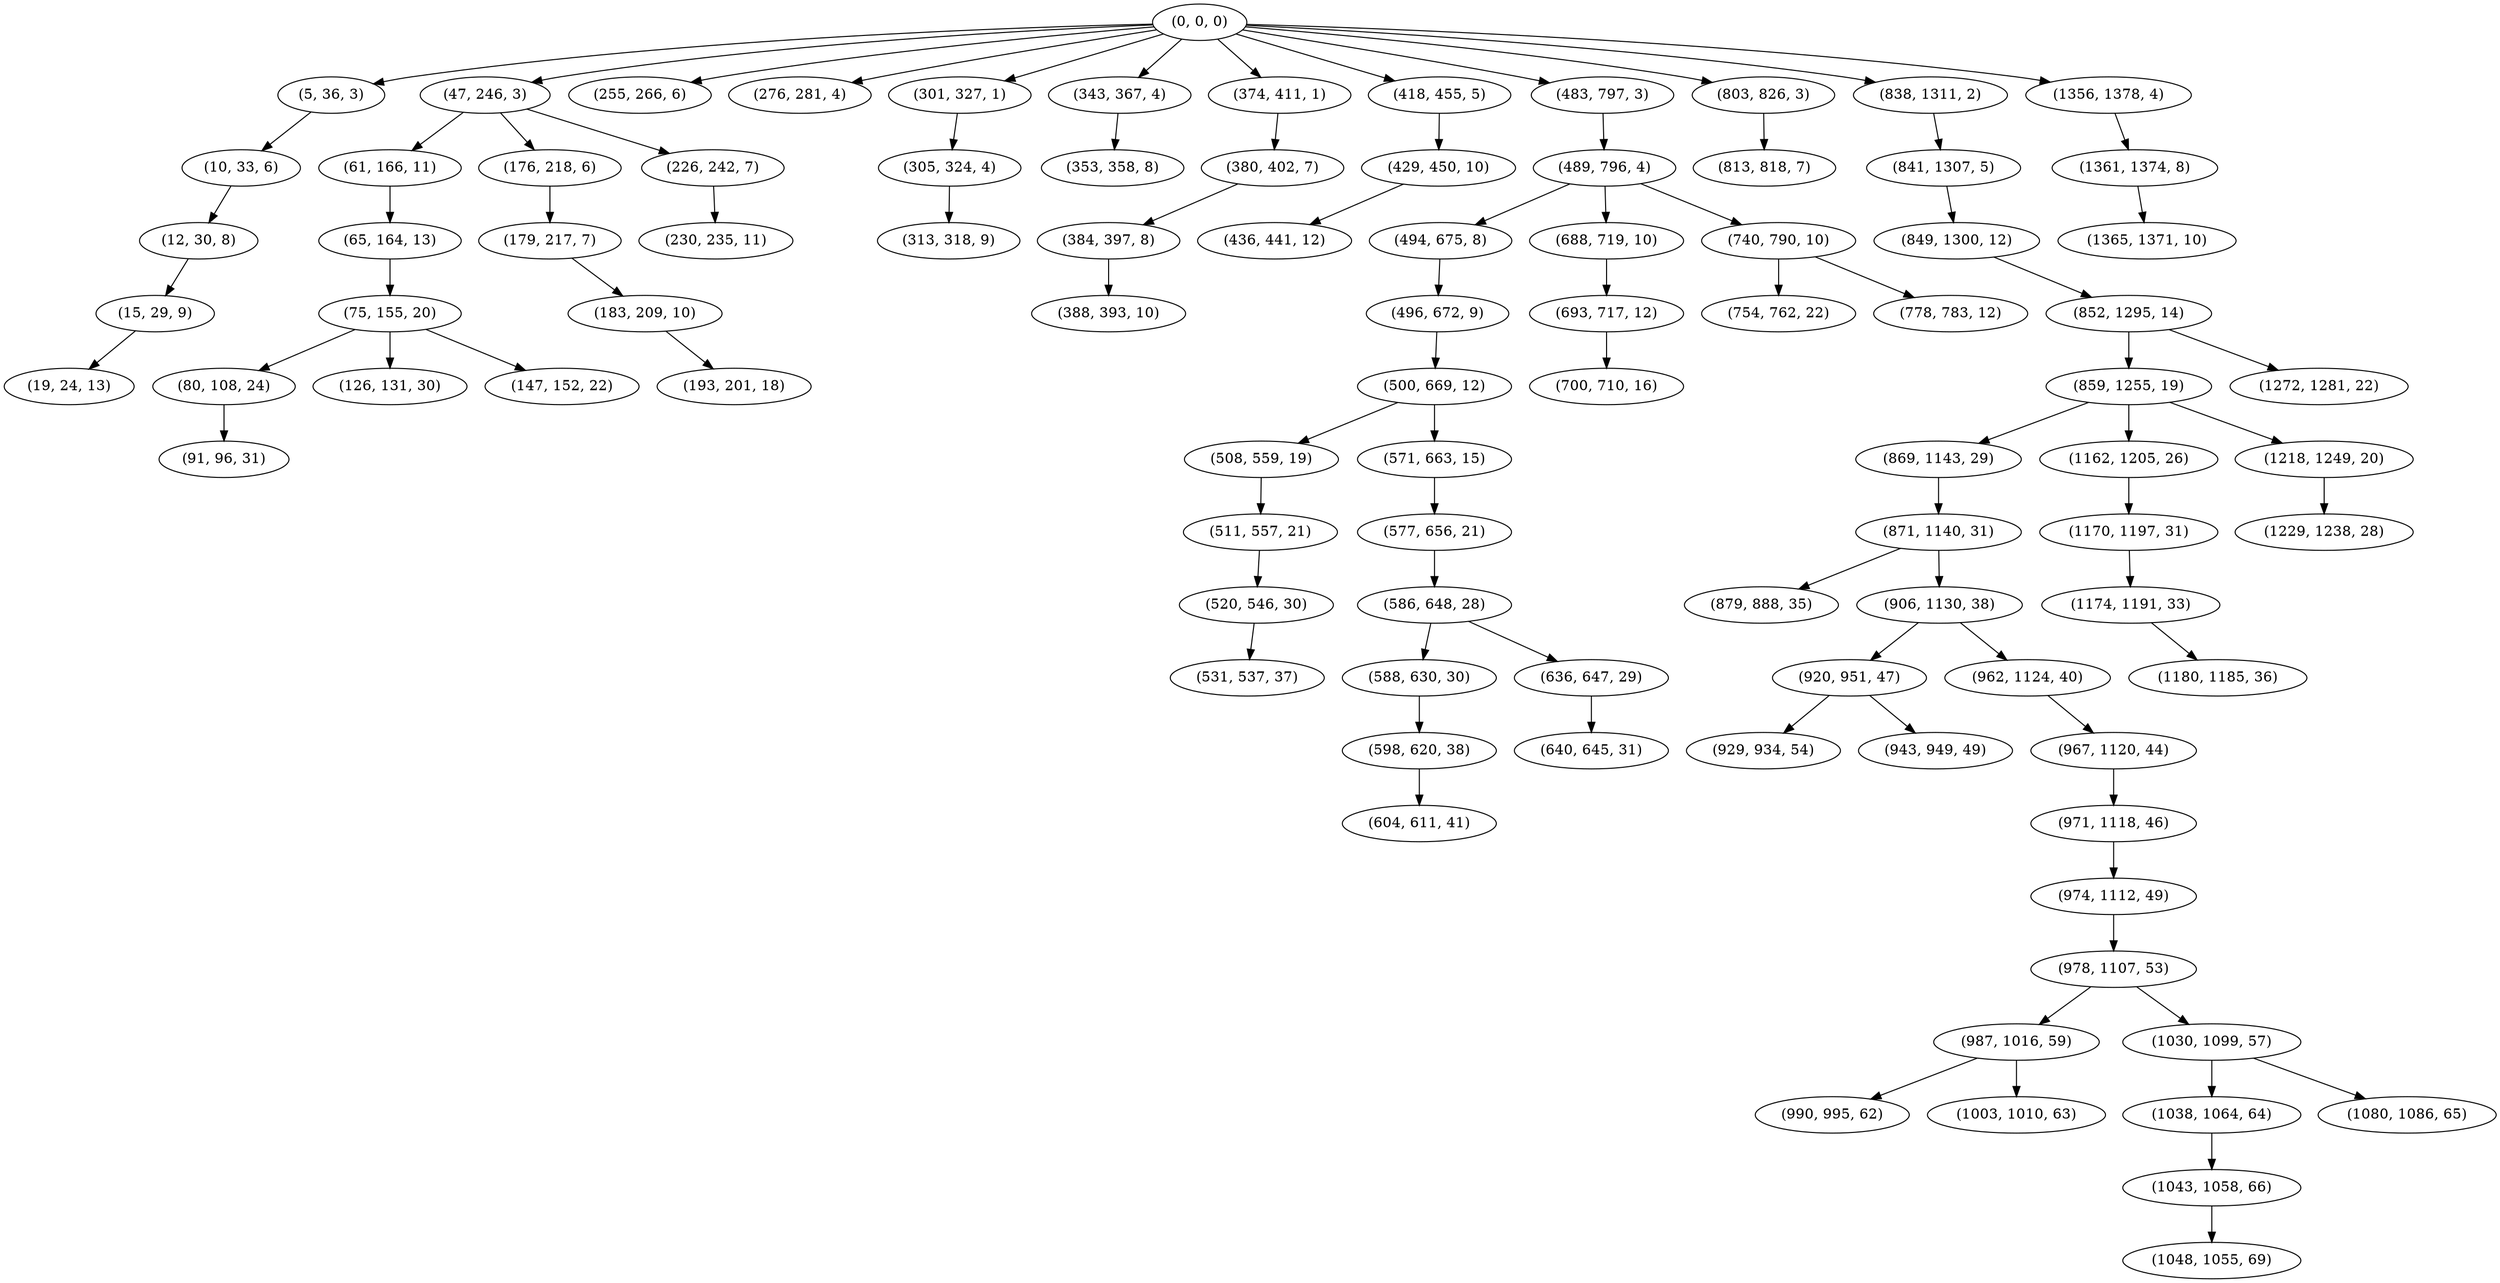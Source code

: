 digraph tree {
    "(0, 0, 0)";
    "(5, 36, 3)";
    "(10, 33, 6)";
    "(12, 30, 8)";
    "(15, 29, 9)";
    "(19, 24, 13)";
    "(47, 246, 3)";
    "(61, 166, 11)";
    "(65, 164, 13)";
    "(75, 155, 20)";
    "(80, 108, 24)";
    "(91, 96, 31)";
    "(126, 131, 30)";
    "(147, 152, 22)";
    "(176, 218, 6)";
    "(179, 217, 7)";
    "(183, 209, 10)";
    "(193, 201, 18)";
    "(226, 242, 7)";
    "(230, 235, 11)";
    "(255, 266, 6)";
    "(276, 281, 4)";
    "(301, 327, 1)";
    "(305, 324, 4)";
    "(313, 318, 9)";
    "(343, 367, 4)";
    "(353, 358, 8)";
    "(374, 411, 1)";
    "(380, 402, 7)";
    "(384, 397, 8)";
    "(388, 393, 10)";
    "(418, 455, 5)";
    "(429, 450, 10)";
    "(436, 441, 12)";
    "(483, 797, 3)";
    "(489, 796, 4)";
    "(494, 675, 8)";
    "(496, 672, 9)";
    "(500, 669, 12)";
    "(508, 559, 19)";
    "(511, 557, 21)";
    "(520, 546, 30)";
    "(531, 537, 37)";
    "(571, 663, 15)";
    "(577, 656, 21)";
    "(586, 648, 28)";
    "(588, 630, 30)";
    "(598, 620, 38)";
    "(604, 611, 41)";
    "(636, 647, 29)";
    "(640, 645, 31)";
    "(688, 719, 10)";
    "(693, 717, 12)";
    "(700, 710, 16)";
    "(740, 790, 10)";
    "(754, 762, 22)";
    "(778, 783, 12)";
    "(803, 826, 3)";
    "(813, 818, 7)";
    "(838, 1311, 2)";
    "(841, 1307, 5)";
    "(849, 1300, 12)";
    "(852, 1295, 14)";
    "(859, 1255, 19)";
    "(869, 1143, 29)";
    "(871, 1140, 31)";
    "(879, 888, 35)";
    "(906, 1130, 38)";
    "(920, 951, 47)";
    "(929, 934, 54)";
    "(943, 949, 49)";
    "(962, 1124, 40)";
    "(967, 1120, 44)";
    "(971, 1118, 46)";
    "(974, 1112, 49)";
    "(978, 1107, 53)";
    "(987, 1016, 59)";
    "(990, 995, 62)";
    "(1003, 1010, 63)";
    "(1030, 1099, 57)";
    "(1038, 1064, 64)";
    "(1043, 1058, 66)";
    "(1048, 1055, 69)";
    "(1080, 1086, 65)";
    "(1162, 1205, 26)";
    "(1170, 1197, 31)";
    "(1174, 1191, 33)";
    "(1180, 1185, 36)";
    "(1218, 1249, 20)";
    "(1229, 1238, 28)";
    "(1272, 1281, 22)";
    "(1356, 1378, 4)";
    "(1361, 1374, 8)";
    "(1365, 1371, 10)";
    "(0, 0, 0)" -> "(5, 36, 3)";
    "(0, 0, 0)" -> "(47, 246, 3)";
    "(0, 0, 0)" -> "(255, 266, 6)";
    "(0, 0, 0)" -> "(276, 281, 4)";
    "(0, 0, 0)" -> "(301, 327, 1)";
    "(0, 0, 0)" -> "(343, 367, 4)";
    "(0, 0, 0)" -> "(374, 411, 1)";
    "(0, 0, 0)" -> "(418, 455, 5)";
    "(0, 0, 0)" -> "(483, 797, 3)";
    "(0, 0, 0)" -> "(803, 826, 3)";
    "(0, 0, 0)" -> "(838, 1311, 2)";
    "(0, 0, 0)" -> "(1356, 1378, 4)";
    "(5, 36, 3)" -> "(10, 33, 6)";
    "(10, 33, 6)" -> "(12, 30, 8)";
    "(12, 30, 8)" -> "(15, 29, 9)";
    "(15, 29, 9)" -> "(19, 24, 13)";
    "(47, 246, 3)" -> "(61, 166, 11)";
    "(47, 246, 3)" -> "(176, 218, 6)";
    "(47, 246, 3)" -> "(226, 242, 7)";
    "(61, 166, 11)" -> "(65, 164, 13)";
    "(65, 164, 13)" -> "(75, 155, 20)";
    "(75, 155, 20)" -> "(80, 108, 24)";
    "(75, 155, 20)" -> "(126, 131, 30)";
    "(75, 155, 20)" -> "(147, 152, 22)";
    "(80, 108, 24)" -> "(91, 96, 31)";
    "(176, 218, 6)" -> "(179, 217, 7)";
    "(179, 217, 7)" -> "(183, 209, 10)";
    "(183, 209, 10)" -> "(193, 201, 18)";
    "(226, 242, 7)" -> "(230, 235, 11)";
    "(301, 327, 1)" -> "(305, 324, 4)";
    "(305, 324, 4)" -> "(313, 318, 9)";
    "(343, 367, 4)" -> "(353, 358, 8)";
    "(374, 411, 1)" -> "(380, 402, 7)";
    "(380, 402, 7)" -> "(384, 397, 8)";
    "(384, 397, 8)" -> "(388, 393, 10)";
    "(418, 455, 5)" -> "(429, 450, 10)";
    "(429, 450, 10)" -> "(436, 441, 12)";
    "(483, 797, 3)" -> "(489, 796, 4)";
    "(489, 796, 4)" -> "(494, 675, 8)";
    "(489, 796, 4)" -> "(688, 719, 10)";
    "(489, 796, 4)" -> "(740, 790, 10)";
    "(494, 675, 8)" -> "(496, 672, 9)";
    "(496, 672, 9)" -> "(500, 669, 12)";
    "(500, 669, 12)" -> "(508, 559, 19)";
    "(500, 669, 12)" -> "(571, 663, 15)";
    "(508, 559, 19)" -> "(511, 557, 21)";
    "(511, 557, 21)" -> "(520, 546, 30)";
    "(520, 546, 30)" -> "(531, 537, 37)";
    "(571, 663, 15)" -> "(577, 656, 21)";
    "(577, 656, 21)" -> "(586, 648, 28)";
    "(586, 648, 28)" -> "(588, 630, 30)";
    "(586, 648, 28)" -> "(636, 647, 29)";
    "(588, 630, 30)" -> "(598, 620, 38)";
    "(598, 620, 38)" -> "(604, 611, 41)";
    "(636, 647, 29)" -> "(640, 645, 31)";
    "(688, 719, 10)" -> "(693, 717, 12)";
    "(693, 717, 12)" -> "(700, 710, 16)";
    "(740, 790, 10)" -> "(754, 762, 22)";
    "(740, 790, 10)" -> "(778, 783, 12)";
    "(803, 826, 3)" -> "(813, 818, 7)";
    "(838, 1311, 2)" -> "(841, 1307, 5)";
    "(841, 1307, 5)" -> "(849, 1300, 12)";
    "(849, 1300, 12)" -> "(852, 1295, 14)";
    "(852, 1295, 14)" -> "(859, 1255, 19)";
    "(852, 1295, 14)" -> "(1272, 1281, 22)";
    "(859, 1255, 19)" -> "(869, 1143, 29)";
    "(859, 1255, 19)" -> "(1162, 1205, 26)";
    "(859, 1255, 19)" -> "(1218, 1249, 20)";
    "(869, 1143, 29)" -> "(871, 1140, 31)";
    "(871, 1140, 31)" -> "(879, 888, 35)";
    "(871, 1140, 31)" -> "(906, 1130, 38)";
    "(906, 1130, 38)" -> "(920, 951, 47)";
    "(906, 1130, 38)" -> "(962, 1124, 40)";
    "(920, 951, 47)" -> "(929, 934, 54)";
    "(920, 951, 47)" -> "(943, 949, 49)";
    "(962, 1124, 40)" -> "(967, 1120, 44)";
    "(967, 1120, 44)" -> "(971, 1118, 46)";
    "(971, 1118, 46)" -> "(974, 1112, 49)";
    "(974, 1112, 49)" -> "(978, 1107, 53)";
    "(978, 1107, 53)" -> "(987, 1016, 59)";
    "(978, 1107, 53)" -> "(1030, 1099, 57)";
    "(987, 1016, 59)" -> "(990, 995, 62)";
    "(987, 1016, 59)" -> "(1003, 1010, 63)";
    "(1030, 1099, 57)" -> "(1038, 1064, 64)";
    "(1030, 1099, 57)" -> "(1080, 1086, 65)";
    "(1038, 1064, 64)" -> "(1043, 1058, 66)";
    "(1043, 1058, 66)" -> "(1048, 1055, 69)";
    "(1162, 1205, 26)" -> "(1170, 1197, 31)";
    "(1170, 1197, 31)" -> "(1174, 1191, 33)";
    "(1174, 1191, 33)" -> "(1180, 1185, 36)";
    "(1218, 1249, 20)" -> "(1229, 1238, 28)";
    "(1356, 1378, 4)" -> "(1361, 1374, 8)";
    "(1361, 1374, 8)" -> "(1365, 1371, 10)";
}

